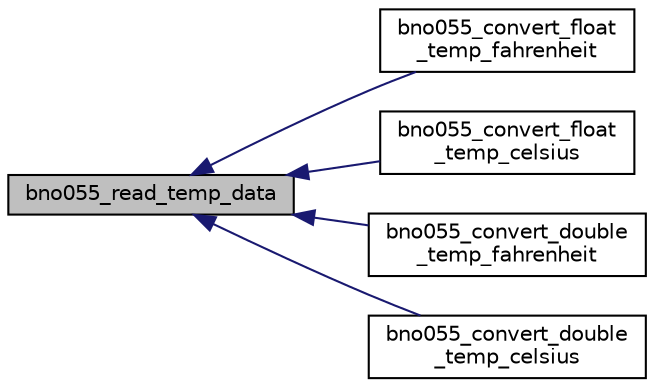 digraph "bno055_read_temp_data"
{
  edge [fontname="Helvetica",fontsize="10",labelfontname="Helvetica",labelfontsize="10"];
  node [fontname="Helvetica",fontsize="10",shape=record];
  rankdir="LR";
  Node1 [label="bno055_read_temp_data",height=0.2,width=0.4,color="black", fillcolor="grey75", style="filled", fontcolor="black"];
  Node1 -> Node2 [dir="back",color="midnightblue",fontsize="10",style="solid",fontname="Helvetica"];
  Node2 [label="bno055_convert_float\l_temp_fahrenheit",height=0.2,width=0.4,color="black", fillcolor="white", style="filled",URL="$bno055_8h.html#afd399a1bb5631aa77dc83a15c3d4fa1f",tooltip="This API is used to convert the temperature data to Fahrenheit output as float. "];
  Node1 -> Node3 [dir="back",color="midnightblue",fontsize="10",style="solid",fontname="Helvetica"];
  Node3 [label="bno055_convert_float\l_temp_celsius",height=0.2,width=0.4,color="black", fillcolor="white", style="filled",URL="$bno055_8h.html#ad91aded97e9f77f1291299b4f70d4063",tooltip="This API is used to convert the temperature data to Celsius output as float. "];
  Node1 -> Node4 [dir="back",color="midnightblue",fontsize="10",style="solid",fontname="Helvetica"];
  Node4 [label="bno055_convert_double\l_temp_fahrenheit",height=0.2,width=0.4,color="black", fillcolor="white", style="filled",URL="$bno055_8h.html#a9b49a3cc9a66e3c56a1d9a728691733e",tooltip="This API is used to convert the temperature data to Fahrenheit output as double. "];
  Node1 -> Node5 [dir="back",color="midnightblue",fontsize="10",style="solid",fontname="Helvetica"];
  Node5 [label="bno055_convert_double\l_temp_celsius",height=0.2,width=0.4,color="black", fillcolor="white", style="filled",URL="$bno055_8h.html#a0dcec542b4efd6db9bf3803851a066b4",tooltip="This API is used to convert the temperature data to Celsius output as double. "];
}
